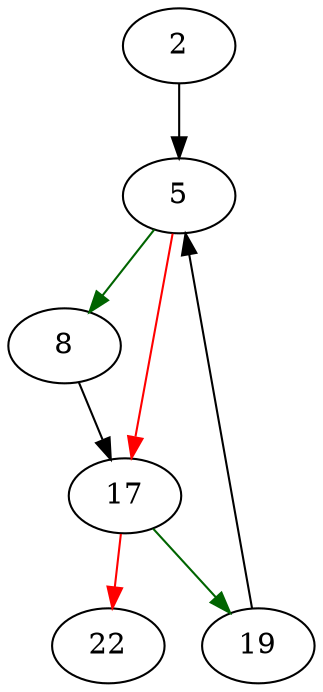 strict digraph "allSpaces" {
	// Node definitions.
	2 [entry=true];
	5;
	8;
	17;
	19;
	22;

	// Edge definitions.
	2 -> 5;
	5 -> 8 [
		color=darkgreen
		cond=true
	];
	5 -> 17 [
		color=red
		cond=false
	];
	8 -> 17;
	17 -> 19 [
		color=darkgreen
		cond=true
	];
	17 -> 22 [
		color=red
		cond=false
	];
	19 -> 5;
}